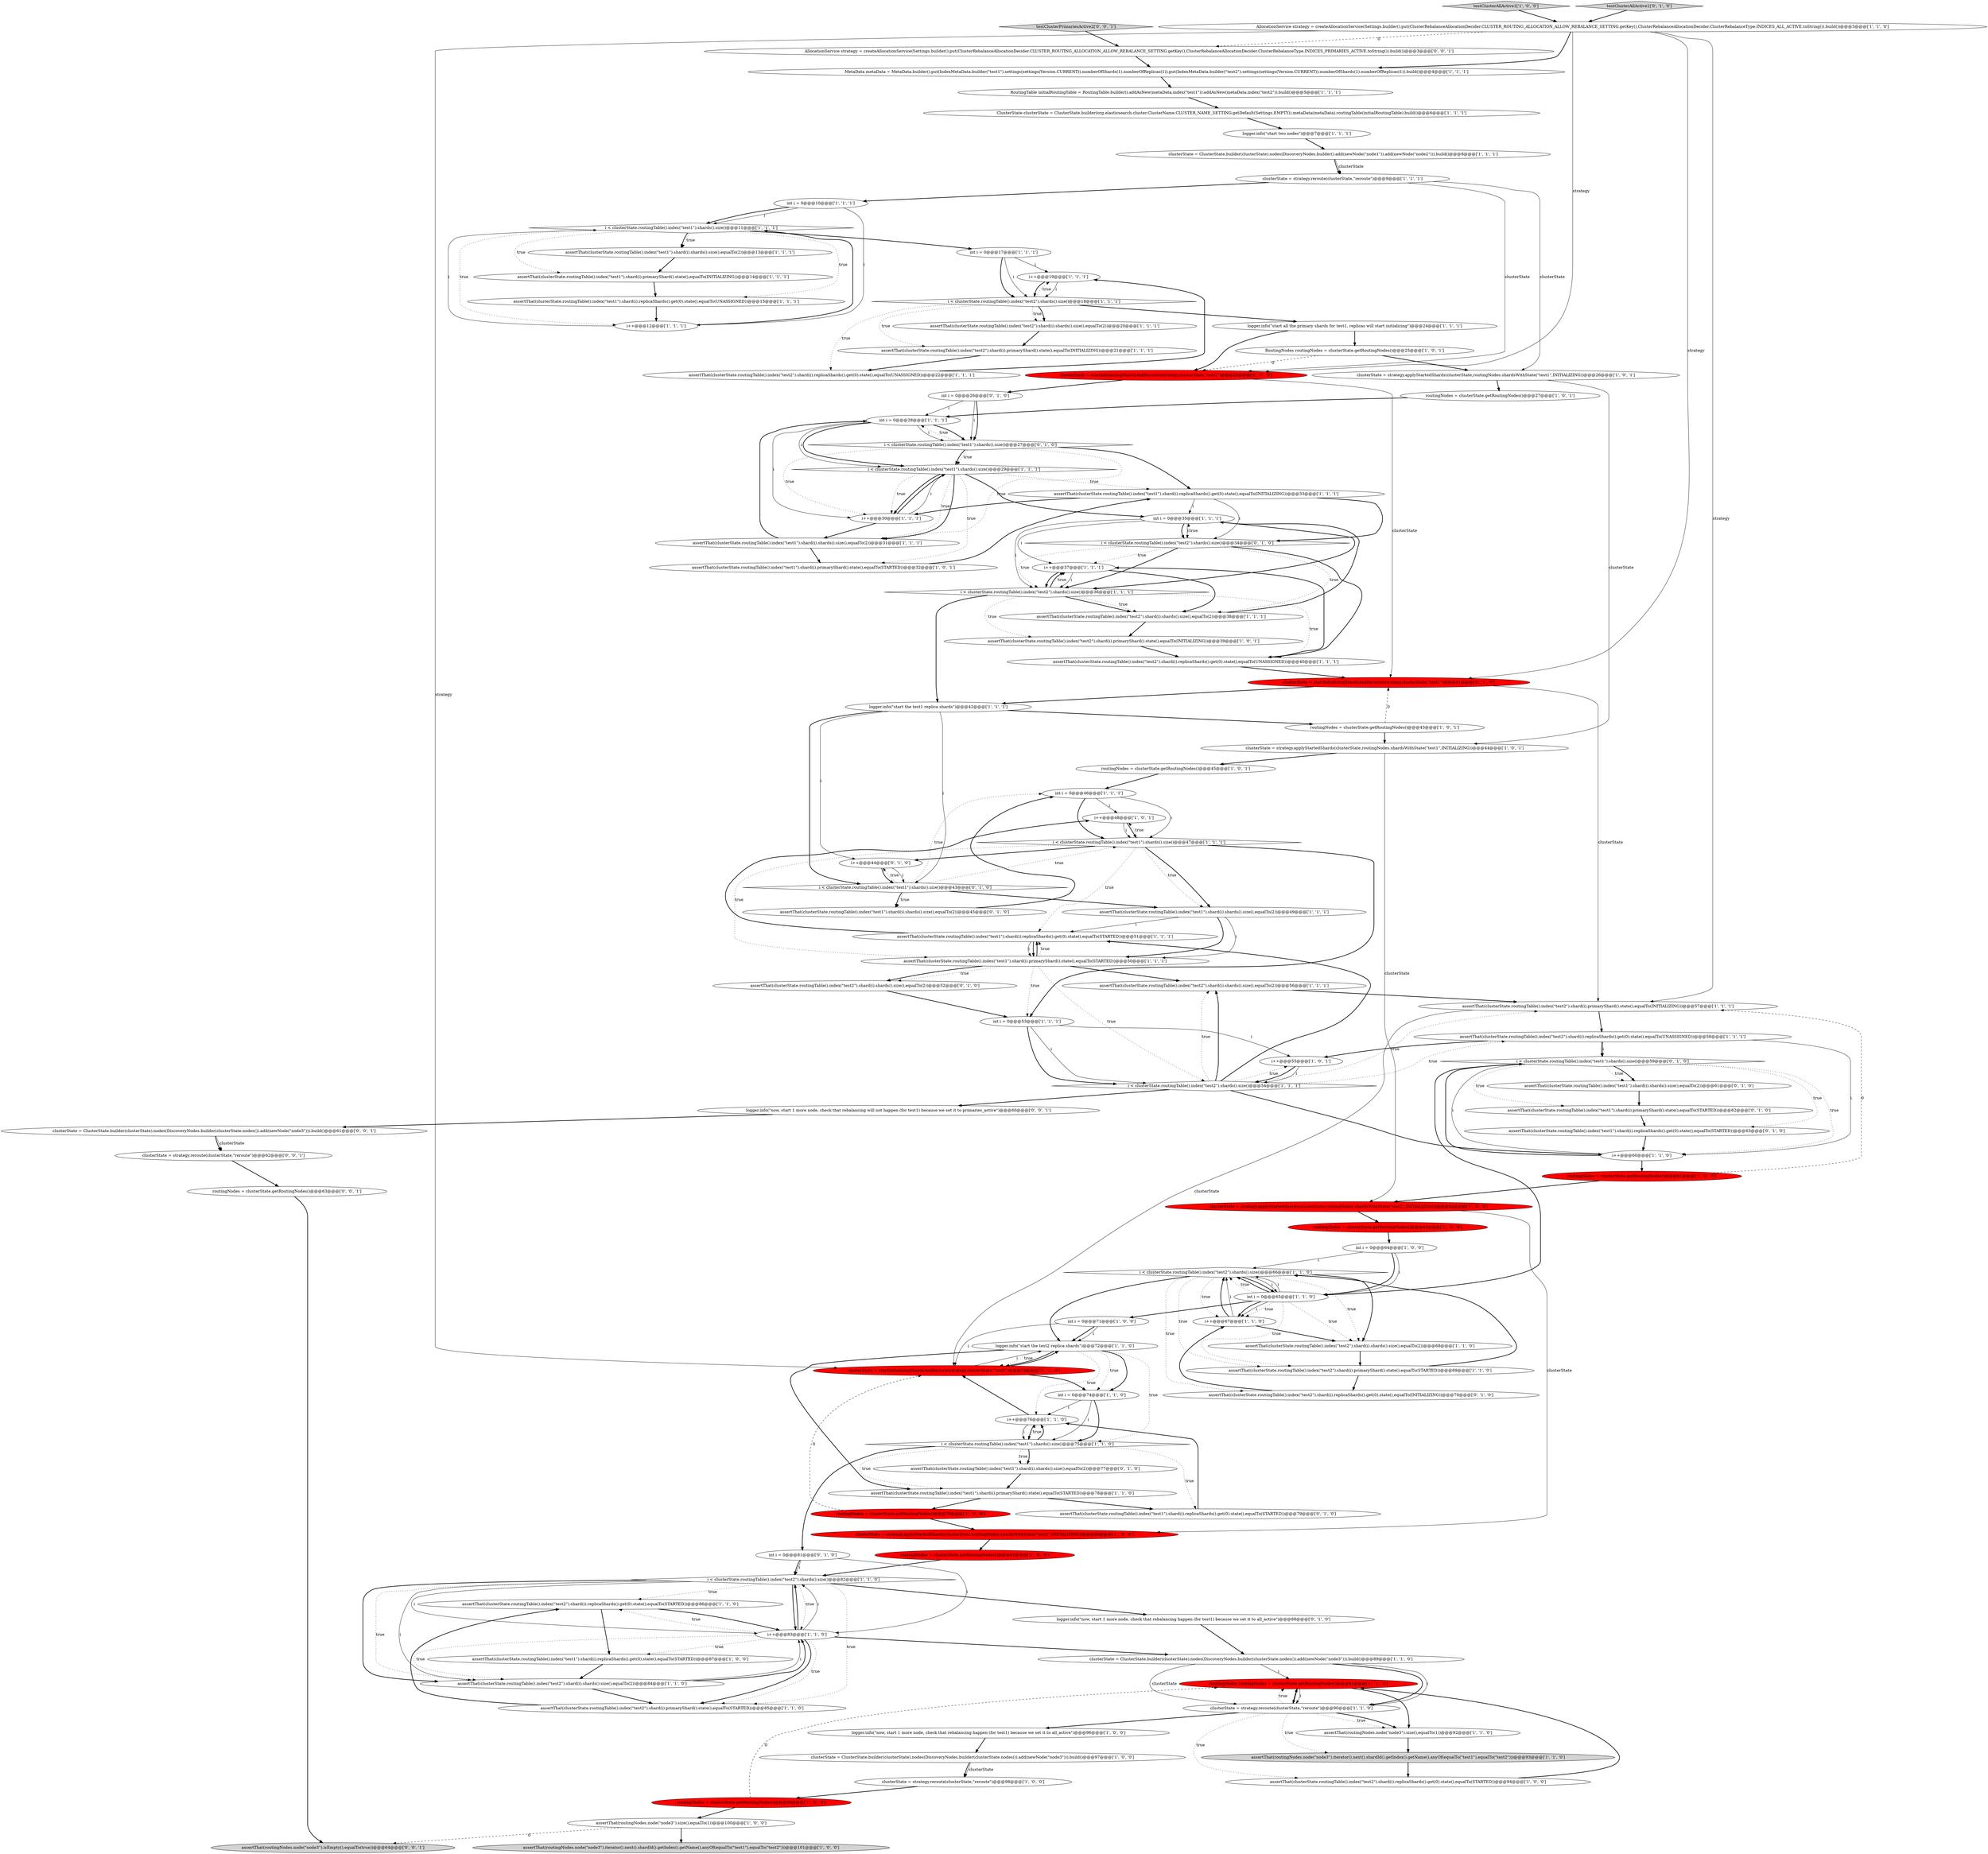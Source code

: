 digraph {
50 [style = filled, label = "MetaData metaData = MetaData.builder().put(IndexMetaData.builder(\"test1\").settings(settings(Version.CURRENT)).numberOfShards(1).numberOfReplicas(1)).put(IndexMetaData.builder(\"test2\").settings(settings(Version.CURRENT)).numberOfShards(1).numberOfReplicas(1)).build()@@@4@@@['1', '1', '1']", fillcolor = white, shape = ellipse image = "AAA0AAABBB1BBB"];
78 [style = filled, label = "clusterState = startInitializingShardsAndReroute(strategy,clusterState,\"test2\")@@@73@@@['1', '1', '0']", fillcolor = red, shape = ellipse image = "AAA1AAABBB1BBB"];
63 [style = filled, label = "assertThat(clusterState.routingTable().index(\"test2\").shard(i).shards().size(),equalTo(2))@@@56@@@['1', '1', '1']", fillcolor = white, shape = ellipse image = "AAA0AAABBB1BBB"];
10 [style = filled, label = "clusterState = strategy.applyStartedShards(clusterState,routingNodes.shardsWithState(\"test2\",INITIALIZING))@@@80@@@['1', '0', '0']", fillcolor = red, shape = ellipse image = "AAA1AAABBB1BBB"];
104 [style = filled, label = "assertThat(clusterState.routingTable().index(\"test1\").shard(i).replicaShards().get(0).state(),equalTo(STARTED))@@@63@@@['0', '1', '0']", fillcolor = white, shape = ellipse image = "AAA0AAABBB2BBB"];
9 [style = filled, label = "logger.info(\"start the test1 replica shards\")@@@42@@@['1', '1', '1']", fillcolor = white, shape = ellipse image = "AAA0AAABBB1BBB"];
18 [style = filled, label = "assertThat(clusterState.routingTable().index(\"test2\").shard(i).primaryShard().state(),equalTo(INITIALIZING))@@@57@@@['1', '1', '1']", fillcolor = white, shape = ellipse image = "AAA0AAABBB1BBB"];
90 [style = filled, label = "i++@@@44@@@['0', '1', '0']", fillcolor = white, shape = ellipse image = "AAA0AAABBB2BBB"];
54 [style = filled, label = "clusterState = ClusterState.builder(clusterState).nodes(DiscoveryNodes.builder().add(newNode(\"node1\")).add(newNode(\"node2\"))).build()@@@8@@@['1', '1', '1']", fillcolor = white, shape = ellipse image = "AAA0AAABBB1BBB"];
108 [style = filled, label = "i < clusterState.routingTable().index(\"test1\").shards().size()@@@59@@@['0', '1', '0']", fillcolor = white, shape = diamond image = "AAA0AAABBB2BBB"];
70 [style = filled, label = "assertThat(clusterState.routingTable().index(\"test2\").shard(i).replicaShards().get(0).state(),equalTo(UNASSIGNED))@@@22@@@['1', '1', '1']", fillcolor = white, shape = ellipse image = "AAA0AAABBB1BBB"];
21 [style = filled, label = "assertThat(clusterState.routingTable().index(\"test2\").shard(i).shards().size(),equalTo(2))@@@38@@@['1', '1', '1']", fillcolor = white, shape = ellipse image = "AAA0AAABBB1BBB"];
62 [style = filled, label = "i < clusterState.routingTable().index(\"test1\").shards().size()@@@29@@@['1', '1', '1']", fillcolor = white, shape = diamond image = "AAA0AAABBB1BBB"];
55 [style = filled, label = "RoutingNodes routingNodes = clusterState.getRoutingNodes()@@@25@@@['1', '0', '1']", fillcolor = white, shape = ellipse image = "AAA0AAABBB1BBB"];
57 [style = filled, label = "clusterState = ClusterState.builder(clusterState).nodes(DiscoveryNodes.builder(clusterState.nodes()).add(newNode(\"node3\"))).build()@@@97@@@['1', '0', '0']", fillcolor = white, shape = ellipse image = "AAA0AAABBB1BBB"];
19 [style = filled, label = "assertThat(clusterState.routingTable().index(\"test2\").shard(i).replicaShards().get(0).state(),equalTo(STARTED))@@@86@@@['1', '1', '0']", fillcolor = white, shape = ellipse image = "AAA0AAABBB1BBB"];
71 [style = filled, label = "i++@@@67@@@['1', '1', '0']", fillcolor = white, shape = ellipse image = "AAA0AAABBB1BBB"];
31 [style = filled, label = "i++@@@55@@@['1', '0', '1']", fillcolor = white, shape = ellipse image = "AAA0AAABBB1BBB"];
5 [style = filled, label = "clusterState = strategy.applyStartedShards(clusterState,routingNodes.shardsWithState(\"test1\",INITIALIZING))@@@26@@@['1', '0', '1']", fillcolor = white, shape = ellipse image = "AAA0AAABBB1BBB"];
115 [style = filled, label = "AllocationService strategy = createAllocationService(Settings.builder().put(ClusterRebalanceAllocationDecider.CLUSTER_ROUTING_ALLOCATION_ALLOW_REBALANCE_SETTING.getKey(),ClusterRebalanceAllocationDecider.ClusterRebalanceType.INDICES_PRIMARIES_ACTIVE.toString()).build())@@@3@@@['0', '0', '1']", fillcolor = white, shape = ellipse image = "AAA0AAABBB3BBB"];
43 [style = filled, label = "i < clusterState.routingTable().index(\"test2\").shards().size()@@@82@@@['1', '1', '0']", fillcolor = white, shape = diamond image = "AAA0AAABBB1BBB"];
99 [style = filled, label = "int i = 0@@@81@@@['0', '1', '0']", fillcolor = white, shape = ellipse image = "AAA0AAABBB2BBB"];
94 [style = filled, label = "logger.info(\"now, start 1 more node, check that rebalancing happen (for test1) because we set it to all_active\")@@@88@@@['0', '1', '0']", fillcolor = white, shape = ellipse image = "AAA0AAABBB2BBB"];
88 [style = filled, label = "clusterState = strategy.applyStartedShards(clusterState,routingNodes.shardsWithState(\"test2\",INITIALIZING))@@@62@@@['1', '0', '0']", fillcolor = red, shape = ellipse image = "AAA1AAABBB1BBB"];
11 [style = filled, label = "AllocationService strategy = createAllocationService(Settings.builder().put(ClusterRebalanceAllocationDecider.CLUSTER_ROUTING_ALLOCATION_ALLOW_REBALANCE_SETTING.getKey(),ClusterRebalanceAllocationDecider.ClusterRebalanceType.INDICES_ALL_ACTIVE.toString()).build())@@@3@@@['1', '1', '0']", fillcolor = white, shape = ellipse image = "AAA0AAABBB1BBB"];
67 [style = filled, label = "ClusterState clusterState = ClusterState.builder(org.elasticsearch.cluster.ClusterName.CLUSTER_NAME_SETTING.getDefault(Settings.EMPTY)).metaData(metaData).routingTable(initialRoutingTable).build()@@@6@@@['1', '1', '1']", fillcolor = white, shape = ellipse image = "AAA0AAABBB1BBB"];
84 [style = filled, label = "i++@@@60@@@['1', '1', '0']", fillcolor = white, shape = ellipse image = "AAA0AAABBB1BBB"];
23 [style = filled, label = "assertThat(clusterState.routingTable().index(\"test1\").shard(i).primaryShard().state(),equalTo(INITIALIZING))@@@14@@@['1', '1', '1']", fillcolor = white, shape = ellipse image = "AAA0AAABBB1BBB"];
93 [style = filled, label = "assertThat(clusterState.routingTable().index(\"test1\").shard(i).shards().size(),equalTo(2))@@@77@@@['0', '1', '0']", fillcolor = white, shape = ellipse image = "AAA0AAABBB2BBB"];
66 [style = filled, label = "assertThat(clusterState.routingTable().index(\"test1\").shard(i).replicaShards().get(0).state(),equalTo(STARTED))@@@51@@@['1', '1', '1']", fillcolor = white, shape = ellipse image = "AAA0AAABBB1BBB"];
25 [style = filled, label = "assertThat(clusterState.routingTable().index(\"test1\").shard(i).primaryShard().state(),equalTo(STARTED))@@@78@@@['1', '1', '0']", fillcolor = white, shape = ellipse image = "AAA0AAABBB1BBB"];
59 [style = filled, label = "i < clusterState.routingTable().index(\"test1\").shards().size()@@@11@@@['1', '1', '1']", fillcolor = white, shape = diamond image = "AAA0AAABBB1BBB"];
32 [style = filled, label = "i < clusterState.routingTable().index(\"test2\").shards().size()@@@66@@@['1', '1', '0']", fillcolor = white, shape = diamond image = "AAA0AAABBB1BBB"];
100 [style = filled, label = "int i = 0@@@26@@@['0', '1', '0']", fillcolor = white, shape = ellipse image = "AAA0AAABBB2BBB"];
103 [style = filled, label = "assertThat(clusterState.routingTable().index(\"test2\").shard(i).shards().size(),equalTo(2))@@@52@@@['0', '1', '0']", fillcolor = white, shape = ellipse image = "AAA0AAABBB2BBB"];
56 [style = filled, label = "int i = 0@@@28@@@['1', '1', '1']", fillcolor = white, shape = ellipse image = "AAA0AAABBB1BBB"];
73 [style = filled, label = "i++@@@37@@@['1', '1', '1']", fillcolor = white, shape = ellipse image = "AAA0AAABBB1BBB"];
77 [style = filled, label = "i++@@@48@@@['1', '0', '1']", fillcolor = white, shape = ellipse image = "AAA0AAABBB1BBB"];
64 [style = filled, label = "routingNodes = clusterState.getRoutingNodes()@@@81@@@['1', '0', '0']", fillcolor = red, shape = ellipse image = "AAA1AAABBB1BBB"];
92 [style = filled, label = "i < clusterState.routingTable().index(\"test1\").shards().size()@@@27@@@['0', '1', '0']", fillcolor = white, shape = diamond image = "AAA0AAABBB2BBB"];
83 [style = filled, label = "testClusterAllActive1['1', '0', '0']", fillcolor = lightgray, shape = diamond image = "AAA0AAABBB1BBB"];
4 [style = filled, label = "logger.info(\"start the test2 replica shards\")@@@72@@@['1', '1', '0']", fillcolor = white, shape = ellipse image = "AAA0AAABBB1BBB"];
45 [style = filled, label = "logger.info(\"start two nodes\")@@@7@@@['1', '1', '1']", fillcolor = white, shape = ellipse image = "AAA0AAABBB1BBB"];
106 [style = filled, label = "assertThat(clusterState.routingTable().index(\"test1\").shard(i).replicaShards().get(0).state(),equalTo(STARTED))@@@79@@@['0', '1', '0']", fillcolor = white, shape = ellipse image = "AAA0AAABBB2BBB"];
41 [style = filled, label = "assertThat(clusterState.routingTable().index(\"test2\").shard(i).shards().size(),equalTo(2))@@@68@@@['1', '1', '0']", fillcolor = white, shape = ellipse image = "AAA0AAABBB1BBB"];
76 [style = filled, label = "int i = 0@@@71@@@['1', '0', '0']", fillcolor = white, shape = ellipse image = "AAA0AAABBB1BBB"];
26 [style = filled, label = "logger.info(\"start all the primary shards for test1, replicas will start initializing\")@@@24@@@['1', '1', '1']", fillcolor = white, shape = ellipse image = "AAA0AAABBB1BBB"];
110 [style = filled, label = "assertThat(routingNodes.node(\"node3\").isEmpty(),equalTo(true))@@@64@@@['0', '0', '1']", fillcolor = lightgray, shape = ellipse image = "AAA0AAABBB3BBB"];
113 [style = filled, label = "routingNodes = clusterState.getRoutingNodes()@@@63@@@['0', '0', '1']", fillcolor = white, shape = ellipse image = "AAA0AAABBB3BBB"];
29 [style = filled, label = "int i = 0@@@46@@@['1', '1', '1']", fillcolor = white, shape = ellipse image = "AAA0AAABBB1BBB"];
16 [style = filled, label = "assertThat(clusterState.routingTable().index(\"test2\").shard(i).primaryShard().state(),equalTo(STARTED))@@@69@@@['1', '1', '0']", fillcolor = white, shape = ellipse image = "AAA0AAABBB1BBB"];
101 [style = filled, label = "i < clusterState.routingTable().index(\"test1\").shards().size()@@@43@@@['0', '1', '0']", fillcolor = white, shape = diamond image = "AAA0AAABBB2BBB"];
22 [style = filled, label = "int i = 0@@@35@@@['1', '1', '1']", fillcolor = white, shape = ellipse image = "AAA0AAABBB1BBB"];
17 [style = filled, label = "assertThat(routingNodes.node(\"node3\").iterator().next().shardId().getIndex().getName(),anyOf(equalTo(\"test1\"),equalTo(\"test2\")))@@@93@@@['1', '1', '0']", fillcolor = lightgray, shape = ellipse image = "AAA0AAABBB1BBB"];
40 [style = filled, label = "assertThat(routingNodes.node(\"node3\").size(),equalTo(1))@@@100@@@['1', '0', '0']", fillcolor = white, shape = ellipse image = "AAA0AAABBB1BBB"];
80 [style = filled, label = "RoutingNodes routingNodes = clusterState.getRoutingNodes()@@@91@@@['1', '1', '0']", fillcolor = red, shape = ellipse image = "AAA1AAABBB1BBB"];
65 [style = filled, label = "clusterState = ClusterState.builder(clusterState).nodes(DiscoveryNodes.builder(clusterState.nodes()).add(newNode(\"node3\"))).build()@@@89@@@['1', '1', '0']", fillcolor = white, shape = ellipse image = "AAA0AAABBB1BBB"];
105 [style = filled, label = "clusterState = startInitializingShardsAndReroute(strategy,clusterState,\"test1\")@@@25@@@['0', '1', '0']", fillcolor = red, shape = ellipse image = "AAA1AAABBB2BBB"];
81 [style = filled, label = "assertThat(clusterState.routingTable().index(\"test2\").shard(i).primaryShard().state(),equalTo(INITIALIZING))@@@39@@@['1', '0', '1']", fillcolor = white, shape = ellipse image = "AAA0AAABBB1BBB"];
109 [style = filled, label = "clusterState = strategy.reroute(clusterState,\"reroute\")@@@62@@@['0', '0', '1']", fillcolor = white, shape = ellipse image = "AAA0AAABBB3BBB"];
89 [style = filled, label = "routingNodes = clusterState.getRoutingNodes()@@@79@@@['1', '0', '0']", fillcolor = red, shape = ellipse image = "AAA1AAABBB1BBB"];
36 [style = filled, label = "i < clusterState.routingTable().index(\"test2\").shards().size()@@@54@@@['1', '1', '1']", fillcolor = white, shape = diamond image = "AAA0AAABBB1BBB"];
68 [style = filled, label = "assertThat(clusterState.routingTable().index(\"test2\").shard(i).primaryShard().state(),equalTo(STARTED))@@@85@@@['1', '1', '0']", fillcolor = white, shape = ellipse image = "AAA0AAABBB1BBB"];
39 [style = filled, label = "assertThat(clusterState.routingTable().index(\"test1\").shard(i).replicaShards().get(0).state(),equalTo(UNASSIGNED))@@@15@@@['1', '1', '1']", fillcolor = white, shape = ellipse image = "AAA0AAABBB1BBB"];
51 [style = filled, label = "i++@@@19@@@['1', '1', '1']", fillcolor = white, shape = ellipse image = "AAA0AAABBB1BBB"];
82 [style = filled, label = "i++@@@12@@@['1', '1', '1']", fillcolor = white, shape = ellipse image = "AAA0AAABBB1BBB"];
8 [style = filled, label = "logger.info(\"now, start 1 more node, check that rebalancing happen (for test1) because we set it to all_active\")@@@96@@@['1', '0', '0']", fillcolor = white, shape = ellipse image = "AAA0AAABBB1BBB"];
2 [style = filled, label = "assertThat(clusterState.routingTable().index(\"test1\").shard(i).replicaShards().get(0).state(),equalTo(INITIALIZING))@@@33@@@['1', '1', '1']", fillcolor = white, shape = ellipse image = "AAA0AAABBB1BBB"];
98 [style = filled, label = "clusterState = startInitializingShardsAndReroute(strategy,clusterState,\"test1\")@@@41@@@['0', '1', '0']", fillcolor = red, shape = ellipse image = "AAA1AAABBB2BBB"];
107 [style = filled, label = "assertThat(clusterState.routingTable().index(\"test1\").shard(i).shards().size(),equalTo(2))@@@61@@@['0', '1', '0']", fillcolor = white, shape = ellipse image = "AAA0AAABBB2BBB"];
28 [style = filled, label = "clusterState = strategy.applyStartedShards(clusterState,routingNodes.shardsWithState(\"test1\",INITIALIZING))@@@44@@@['1', '0', '1']", fillcolor = white, shape = ellipse image = "AAA0AAABBB1BBB"];
15 [style = filled, label = "assertThat(clusterState.routingTable().index(\"test1\").shard(i).primaryShard().state(),equalTo(STARTED))@@@32@@@['1', '0', '1']", fillcolor = white, shape = ellipse image = "AAA0AAABBB1BBB"];
6 [style = filled, label = "routingNodes = clusterState.getRoutingNodes()@@@27@@@['1', '0', '1']", fillcolor = white, shape = ellipse image = "AAA0AAABBB1BBB"];
61 [style = filled, label = "assertThat(clusterState.routingTable().index(\"test2\").shard(i).replicaShards().get(0).state(),equalTo(STARTED))@@@94@@@['1', '0', '0']", fillcolor = white, shape = ellipse image = "AAA0AAABBB1BBB"];
91 [style = filled, label = "assertThat(clusterState.routingTable().index(\"test1\").shard(i).primaryShard().state(),equalTo(STARTED))@@@62@@@['0', '1', '0']", fillcolor = white, shape = ellipse image = "AAA0AAABBB2BBB"];
79 [style = filled, label = "int i = 0@@@74@@@['1', '1', '0']", fillcolor = white, shape = ellipse image = "AAA0AAABBB1BBB"];
46 [style = filled, label = "assertThat(clusterState.routingTable().index(\"test2\").shard(i).shards().size(),equalTo(2))@@@20@@@['1', '1', '1']", fillcolor = white, shape = ellipse image = "AAA0AAABBB1BBB"];
102 [style = filled, label = "assertThat(clusterState.routingTable().index(\"test1\").shard(i).shards().size(),equalTo(2))@@@45@@@['0', '1', '0']", fillcolor = white, shape = ellipse image = "AAA0AAABBB2BBB"];
112 [style = filled, label = "testClusterPrimariesActive2['0', '0', '1']", fillcolor = lightgray, shape = diamond image = "AAA0AAABBB3BBB"];
33 [style = filled, label = "routingNodes = clusterState.getRoutingNodes()@@@61@@@['1', '0', '0']", fillcolor = red, shape = ellipse image = "AAA1AAABBB1BBB"];
13 [style = filled, label = "int i = 0@@@53@@@['1', '1', '1']", fillcolor = white, shape = ellipse image = "AAA0AAABBB1BBB"];
69 [style = filled, label = "routingNodes = clusterState.getRoutingNodes()@@@99@@@['1', '0', '0']", fillcolor = red, shape = ellipse image = "AAA1AAABBB1BBB"];
60 [style = filled, label = "routingNodes = clusterState.getRoutingNodes()@@@63@@@['1', '0', '0']", fillcolor = red, shape = ellipse image = "AAA1AAABBB1BBB"];
74 [style = filled, label = "i < clusterState.routingTable().index(\"test2\").shards().size()@@@36@@@['1', '1', '1']", fillcolor = white, shape = diamond image = "AAA0AAABBB1BBB"];
85 [style = filled, label = "int i = 0@@@10@@@['1', '1', '1']", fillcolor = white, shape = ellipse image = "AAA0AAABBB1BBB"];
97 [style = filled, label = "testClusterAllActive1['0', '1', '0']", fillcolor = lightgray, shape = diamond image = "AAA0AAABBB2BBB"];
47 [style = filled, label = "int i = 0@@@64@@@['1', '0', '0']", fillcolor = white, shape = ellipse image = "AAA0AAABBB1BBB"];
30 [style = filled, label = "assertThat(clusterState.routingTable().index(\"test1\").shard(i).shards().size(),equalTo(2))@@@31@@@['1', '1', '1']", fillcolor = white, shape = ellipse image = "AAA0AAABBB1BBB"];
48 [style = filled, label = "assertThat(clusterState.routingTable().index(\"test1\").shard(i).shards().size(),equalTo(2))@@@13@@@['1', '1', '1']", fillcolor = white, shape = ellipse image = "AAA0AAABBB1BBB"];
44 [style = filled, label = "assertThat(clusterState.routingTable().index(\"test2\").shard(i).replicaShards().get(0).state(),equalTo(UNASSIGNED))@@@40@@@['1', '1', '1']", fillcolor = white, shape = ellipse image = "AAA0AAABBB1BBB"];
35 [style = filled, label = "int i = 0@@@17@@@['1', '1', '1']", fillcolor = white, shape = ellipse image = "AAA0AAABBB1BBB"];
34 [style = filled, label = "i++@@@83@@@['1', '1', '0']", fillcolor = white, shape = ellipse image = "AAA0AAABBB1BBB"];
58 [style = filled, label = "assertThat(routingNodes.node(\"node3\").size(),equalTo(1))@@@92@@@['1', '1', '0']", fillcolor = white, shape = ellipse image = "AAA0AAABBB1BBB"];
49 [style = filled, label = "i < clusterState.routingTable().index(\"test1\").shards().size()@@@47@@@['1', '1', '1']", fillcolor = white, shape = diamond image = "AAA0AAABBB1BBB"];
27 [style = filled, label = "assertThat(clusterState.routingTable().index(\"test2\").shard(i).shards().size(),equalTo(2))@@@84@@@['1', '1', '0']", fillcolor = white, shape = ellipse image = "AAA0AAABBB1BBB"];
96 [style = filled, label = "assertThat(clusterState.routingTable().index(\"test2\").shard(i).replicaShards().get(0).state(),equalTo(INITIALIZING))@@@70@@@['0', '1', '0']", fillcolor = white, shape = ellipse image = "AAA0AAABBB2BBB"];
12 [style = filled, label = "assertThat(routingNodes.node(\"node3\").iterator().next().shardId().getIndex().getName(),anyOf(equalTo(\"test1\"),equalTo(\"test2\")))@@@101@@@['1', '0', '0']", fillcolor = lightgray, shape = ellipse image = "AAA0AAABBB1BBB"];
14 [style = filled, label = "clusterState = strategy.reroute(clusterState,\"reroute\")@@@9@@@['1', '1', '1']", fillcolor = white, shape = ellipse image = "AAA0AAABBB1BBB"];
114 [style = filled, label = "logger.info(\"now, start 1 more node, check that rebalancing will not happen (for test1) because we set it to primaries_active\")@@@60@@@['0', '0', '1']", fillcolor = white, shape = ellipse image = "AAA0AAABBB3BBB"];
111 [style = filled, label = "clusterState = ClusterState.builder(clusterState).nodes(DiscoveryNodes.builder(clusterState.nodes()).add(newNode(\"node3\"))).build()@@@61@@@['0', '0', '1']", fillcolor = white, shape = ellipse image = "AAA0AAABBB3BBB"];
95 [style = filled, label = "i < clusterState.routingTable().index(\"test2\").shards().size()@@@34@@@['0', '1', '0']", fillcolor = white, shape = diamond image = "AAA0AAABBB2BBB"];
72 [style = filled, label = "i++@@@30@@@['1', '1', '1']", fillcolor = white, shape = ellipse image = "AAA0AAABBB1BBB"];
75 [style = filled, label = "i++@@@76@@@['1', '1', '0']", fillcolor = white, shape = ellipse image = "AAA0AAABBB1BBB"];
20 [style = filled, label = "assertThat(clusterState.routingTable().index(\"test2\").shard(i).primaryShard().state(),equalTo(INITIALIZING))@@@21@@@['1', '1', '1']", fillcolor = white, shape = ellipse image = "AAA0AAABBB1BBB"];
42 [style = filled, label = "routingNodes = clusterState.getRoutingNodes()@@@43@@@['1', '0', '1']", fillcolor = white, shape = ellipse image = "AAA0AAABBB1BBB"];
53 [style = filled, label = "RoutingTable initialRoutingTable = RoutingTable.builder().addAsNew(metaData.index(\"test1\")).addAsNew(metaData.index(\"test2\")).build()@@@5@@@['1', '1', '1']", fillcolor = white, shape = ellipse image = "AAA0AAABBB1BBB"];
0 [style = filled, label = "assertThat(clusterState.routingTable().index(\"test2\").shard(i).replicaShards().get(0).state(),equalTo(UNASSIGNED))@@@58@@@['1', '1', '1']", fillcolor = white, shape = ellipse image = "AAA0AAABBB1BBB"];
7 [style = filled, label = "assertThat(clusterState.routingTable().index(\"test1\").shard(i).replicaShards().get(0).state(),equalTo(STARTED))@@@87@@@['1', '0', '0']", fillcolor = white, shape = ellipse image = "AAA0AAABBB1BBB"];
38 [style = filled, label = "i < clusterState.routingTable().index(\"test2\").shards().size()@@@18@@@['1', '1', '1']", fillcolor = white, shape = diamond image = "AAA0AAABBB1BBB"];
86 [style = filled, label = "assertThat(clusterState.routingTable().index(\"test1\").shard(i).shards().size(),equalTo(2))@@@49@@@['1', '1', '1']", fillcolor = white, shape = ellipse image = "AAA0AAABBB1BBB"];
1 [style = filled, label = "routingNodes = clusterState.getRoutingNodes()@@@45@@@['1', '0', '1']", fillcolor = white, shape = ellipse image = "AAA0AAABBB1BBB"];
3 [style = filled, label = "int i = 0@@@65@@@['1', '1', '0']", fillcolor = white, shape = ellipse image = "AAA0AAABBB1BBB"];
24 [style = filled, label = "clusterState = strategy.reroute(clusterState,\"reroute\")@@@98@@@['1', '0', '0']", fillcolor = white, shape = ellipse image = "AAA0AAABBB1BBB"];
87 [style = filled, label = "assertThat(clusterState.routingTable().index(\"test1\").shard(i).primaryShard().state(),equalTo(STARTED))@@@50@@@['1', '1', '1']", fillcolor = white, shape = ellipse image = "AAA0AAABBB1BBB"];
52 [style = filled, label = "i < clusterState.routingTable().index(\"test1\").shards().size()@@@75@@@['1', '1', '0']", fillcolor = white, shape = diamond image = "AAA0AAABBB1BBB"];
37 [style = filled, label = "clusterState = strategy.reroute(clusterState,\"reroute\")@@@90@@@['1', '1', '0']", fillcolor = white, shape = ellipse image = "AAA0AAABBB1BBB"];
4->78 [style = bold, label=""];
100->92 [style = solid, label="i"];
13->31 [style = solid, label="i"];
2->95 [style = bold, label=""];
73->74 [style = solid, label="i"];
43->68 [style = dotted, label="true"];
95->44 [style = bold, label=""];
4->25 [style = bold, label=""];
52->75 [style = dotted, label="true"];
75->52 [style = solid, label="i"];
102->29 [style = bold, label=""];
84->33 [style = bold, label=""];
20->70 [style = bold, label=""];
73->74 [style = bold, label=""];
91->104 [style = bold, label=""];
37->58 [style = dotted, label="true"];
35->51 [style = solid, label="i"];
108->3 [style = bold, label=""];
107->91 [style = bold, label=""];
32->71 [style = dotted, label="true"];
73->21 [style = bold, label=""];
89->10 [style = bold, label=""];
33->88 [style = bold, label=""];
98->9 [style = bold, label=""];
92->2 [style = bold, label=""];
74->81 [style = dotted, label="true"];
74->21 [style = bold, label=""];
70->51 [style = bold, label=""];
100->92 [style = bold, label=""];
114->111 [style = bold, label=""];
87->36 [style = dotted, label="true"];
108->84 [style = dotted, label="true"];
3->76 [style = bold, label=""];
78->4 [style = bold, label=""];
85->82 [style = solid, label="i"];
49->87 [style = dotted, label="true"];
92->72 [style = dotted, label="true"];
69->80 [style = dashed, label="0"];
34->68 [style = bold, label=""];
58->17 [style = bold, label=""];
51->38 [style = solid, label="i"];
78->4 [style = solid, label="i"];
11->98 [style = solid, label="strategy"];
27->68 [style = bold, label=""];
60->47 [style = bold, label=""];
18->78 [style = solid, label="clusterState"];
3->41 [style = dotted, label="true"];
34->27 [style = dotted, label="true"];
76->4 [style = bold, label=""];
0->108 [style = bold, label=""];
86->66 [style = solid, label="i"];
65->37 [style = bold, label=""];
52->25 [style = dotted, label="true"];
49->13 [style = bold, label=""];
13->36 [style = bold, label=""];
95->74 [style = bold, label=""];
59->39 [style = dotted, label="true"];
79->75 [style = solid, label="i"];
4->79 [style = bold, label=""];
75->52 [style = bold, label=""];
11->18 [style = solid, label="strategy"];
54->14 [style = solid, label="clusterState"];
22->74 [style = solid, label="i"];
38->26 [style = bold, label=""];
74->9 [style = bold, label=""];
35->38 [style = bold, label=""];
32->4 [style = bold, label=""];
81->44 [style = bold, label=""];
95->21 [style = dotted, label="true"];
92->30 [style = dotted, label="true"];
32->3 [style = bold, label=""];
74->44 [style = dotted, label="true"];
75->78 [style = bold, label=""];
8->57 [style = bold, label=""];
64->43 [style = bold, label=""];
18->0 [style = bold, label=""];
105->100 [style = bold, label=""];
65->37 [style = solid, label="i"];
11->105 [style = solid, label="strategy"];
80->58 [style = bold, label=""];
43->27 [style = solid, label="i"];
37->80 [style = dotted, label="true"];
28->88 [style = solid, label="clusterState"];
36->0 [style = dotted, label="true"];
38->46 [style = dotted, label="true"];
31->36 [style = solid, label="i"];
36->63 [style = bold, label=""];
19->34 [style = bold, label=""];
62->30 [style = dotted, label="true"];
29->49 [style = solid, label="i"];
3->71 [style = dotted, label="true"];
10->64 [style = bold, label=""];
106->75 [style = bold, label=""];
82->59 [style = bold, label=""];
63->18 [style = bold, label=""];
43->94 [style = bold, label=""];
71->41 [style = bold, label=""];
37->58 [style = bold, label=""];
44->73 [style = bold, label=""];
62->30 [style = bold, label=""];
62->15 [style = dotted, label="true"];
38->20 [style = dotted, label="true"];
32->96 [style = dotted, label="true"];
56->62 [style = bold, label=""];
96->71 [style = bold, label=""];
16->32 [style = bold, label=""];
32->3 [style = solid, label="i"];
76->78 [style = solid, label="i"];
34->7 [style = dotted, label="true"];
55->5 [style = bold, label=""];
109->113 [style = bold, label=""];
36->84 [style = bold, label=""];
36->31 [style = dotted, label="true"];
57->24 [style = bold, label=""];
4->52 [style = dotted, label="true"];
99->43 [style = bold, label=""];
89->78 [style = dashed, label="0"];
87->63 [style = bold, label=""];
25->106 [style = bold, label=""];
82->59 [style = solid, label="i"];
34->19 [style = dotted, label="true"];
92->62 [style = dotted, label="true"];
21->81 [style = bold, label=""];
101->102 [style = dotted, label="true"];
79->52 [style = bold, label=""];
101->102 [style = bold, label=""];
9->90 [style = solid, label="i"];
5->6 [style = bold, label=""];
61->80 [style = bold, label=""];
21->22 [style = bold, label=""];
43->34 [style = solid, label="i"];
59->82 [style = dotted, label="true"];
72->62 [style = solid, label="i"];
59->35 [style = bold, label=""];
3->71 [style = bold, label=""];
103->13 [style = bold, label=""];
43->27 [style = bold, label=""];
71->32 [style = bold, label=""];
56->92 [style = bold, label=""];
0->108 [style = solid, label="i"];
99->43 [style = solid, label="i"];
95->22 [style = dotted, label="true"];
99->34 [style = solid, label="i"];
72->30 [style = bold, label=""];
34->68 [style = dotted, label="true"];
38->46 [style = bold, label=""];
46->20 [style = bold, label=""];
56->72 [style = solid, label="i"];
101->86 [style = bold, label=""];
77->49 [style = solid, label="i"];
100->56 [style = solid, label="i"];
66->87 [style = solid, label="i"];
65->37 [style = solid, label="clusterState"];
2->95 [style = solid, label="i"];
27->34 [style = solid, label="i"];
43->34 [style = bold, label=""];
59->48 [style = bold, label=""];
36->66 [style = bold, label=""];
67->45 [style = bold, label=""];
49->86 [style = dotted, label="true"];
4->79 [style = dotted, label="true"];
0->84 [style = solid, label="i"];
0->31 [style = bold, label=""];
30->15 [style = bold, label=""];
14->5 [style = solid, label="clusterState"];
76->4 [style = solid, label="i"];
13->36 [style = solid, label="i"];
101->90 [style = dotted, label="true"];
42->98 [style = dashed, label="0"];
44->98 [style = bold, label=""];
98->18 [style = solid, label="clusterState"];
59->23 [style = dotted, label="true"];
62->22 [style = bold, label=""];
9->42 [style = bold, label=""];
47->3 [style = bold, label=""];
24->69 [style = bold, label=""];
79->52 [style = solid, label="i"];
49->66 [style = dotted, label="true"];
62->2 [style = dotted, label="true"];
78->79 [style = bold, label=""];
59->48 [style = dotted, label="true"];
92->56 [style = dotted, label="true"];
31->36 [style = bold, label=""];
84->108 [style = bold, label=""];
29->49 [style = bold, label=""];
2->22 [style = solid, label="i"];
108->107 [style = dotted, label="true"];
69->40 [style = bold, label=""];
108->107 [style = bold, label=""];
3->32 [style = solid, label="i"];
14->105 [style = solid, label="clusterState"];
80->37 [style = bold, label=""];
66->87 [style = bold, label=""];
16->96 [style = bold, label=""];
37->61 [style = dotted, label="true"];
34->65 [style = bold, label=""];
43->27 [style = dotted, label="true"];
26->105 [style = bold, label=""];
26->55 [style = bold, label=""];
88->60 [style = bold, label=""];
65->80 [style = solid, label="i"];
40->12 [style = bold, label=""];
48->23 [style = bold, label=""];
55->105 [style = dashed, label="0"];
6->56 [style = bold, label=""];
27->34 [style = bold, label=""];
111->109 [style = bold, label=""];
4->78 [style = dotted, label="true"];
88->10 [style = solid, label="clusterState"];
57->24 [style = solid, label="clusterState"];
49->90 [style = bold, label=""];
52->106 [style = dotted, label="true"];
80->37 [style = solid, label="i"];
90->101 [style = solid, label="i"];
23->39 [style = bold, label=""];
56->92 [style = solid, label="i"];
86->87 [style = solid, label="i"];
11->50 [style = bold, label=""];
101->49 [style = dotted, label="true"];
108->104 [style = dotted, label="true"];
41->16 [style = bold, label=""];
32->41 [style = bold, label=""];
39->82 [style = bold, label=""];
36->114 [style = bold, label=""];
35->38 [style = solid, label="i"];
42->28 [style = bold, label=""];
1->29 [style = bold, label=""];
37->8 [style = bold, label=""];
56->62 [style = solid, label="i"];
34->43 [style = bold, label=""];
105->98 [style = solid, label="clusterState"];
84->108 [style = solid, label="i"];
36->18 [style = dotted, label="true"];
53->67 [style = bold, label=""];
113->110 [style = bold, label=""];
54->14 [style = bold, label=""];
47->32 [style = solid, label="i"];
33->18 [style = dashed, label="0"];
108->91 [style = dotted, label="true"];
2->72 [style = bold, label=""];
92->62 [style = bold, label=""];
9->101 [style = solid, label="i"];
66->77 [style = bold, label=""];
83->11 [style = bold, label=""];
72->62 [style = bold, label=""];
112->115 [style = bold, label=""];
15->2 [style = bold, label=""];
17->61 [style = bold, label=""];
36->63 [style = dotted, label="true"];
40->110 [style = dashed, label="0"];
3->32 [style = dotted, label="true"];
37->80 [style = bold, label=""];
32->41 [style = dotted, label="true"];
3->71 [style = solid, label="i"];
22->74 [style = bold, label=""];
22->95 [style = bold, label=""];
74->73 [style = dotted, label="true"];
52->75 [style = bold, label=""];
52->93 [style = bold, label=""];
74->73 [style = bold, label=""];
87->103 [style = dotted, label="true"];
77->49 [style = bold, label=""];
4->75 [style = dotted, label="true"];
85->59 [style = solid, label="i"];
68->19 [style = bold, label=""];
11->78 [style = solid, label="strategy"];
95->74 [style = dotted, label="true"];
28->1 [style = bold, label=""];
85->59 [style = bold, label=""];
111->109 [style = solid, label="clusterState"];
71->32 [style = solid, label="i"];
104->84 [style = bold, label=""];
22->73 [style = solid, label="i"];
43->34 [style = dotted, label="true"];
5->28 [style = solid, label="clusterState"];
87->13 [style = dotted, label="true"];
86->87 [style = bold, label=""];
45->54 [style = bold, label=""];
37->17 [style = dotted, label="true"];
74->21 [style = dotted, label="true"];
49->77 [style = dotted, label="true"];
95->73 [style = dotted, label="true"];
29->77 [style = solid, label="i"];
90->101 [style = bold, label=""];
38->70 [style = dotted, label="true"];
51->38 [style = bold, label=""];
52->93 [style = dotted, label="true"];
11->115 [style = dashed, label="0"];
62->72 [style = dotted, label="true"];
87->66 [style = bold, label=""];
94->65 [style = bold, label=""];
62->72 [style = bold, label=""];
14->85 [style = bold, label=""];
7->27 [style = bold, label=""];
30->56 [style = bold, label=""];
9->101 [style = bold, label=""];
87->103 [style = bold, label=""];
25->89 [style = bold, label=""];
52->99 [style = bold, label=""];
97->11 [style = bold, label=""];
3->32 [style = bold, label=""];
47->3 [style = solid, label="i"];
34->43 [style = solid, label="i"];
38->51 [style = dotted, label="true"];
32->16 [style = dotted, label="true"];
19->7 [style = bold, label=""];
115->50 [style = bold, label=""];
50->53 [style = bold, label=""];
101->29 [style = dotted, label="true"];
3->16 [style = dotted, label="true"];
43->19 [style = dotted, label="true"];
93->25 [style = bold, label=""];
87->66 [style = dotted, label="true"];
22->95 [style = solid, label="i"];
49->86 [style = bold, label=""];
}
